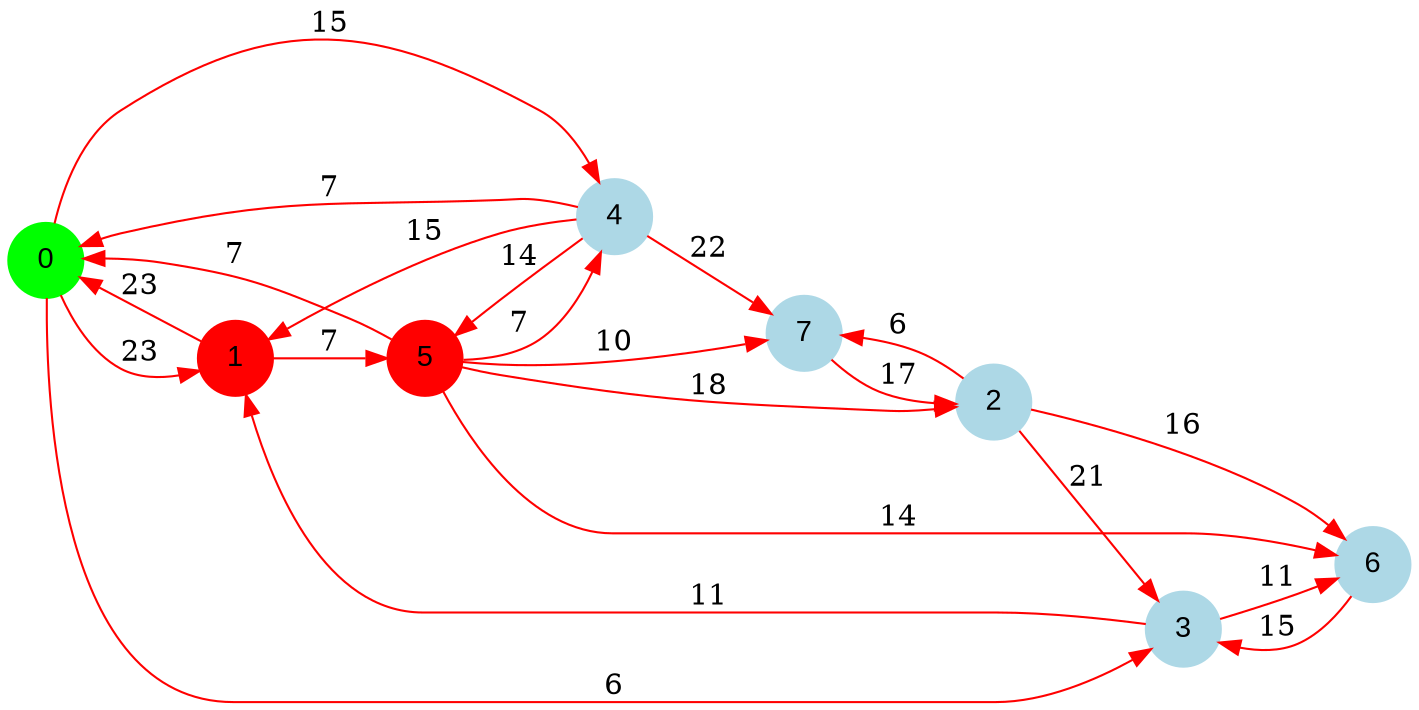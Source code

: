 digraph graphe {
rankdir = LR;
edge [color=red];
0 [fontname="Arial", shape = circle, color=green, style=filled];
1 [fontname="Arial", shape = circle, color=red, style=filled];
2 [fontname="Arial", shape = circle, color=lightblue, style=filled];
3 [fontname="Arial", shape = circle, color=lightblue, style=filled];
4 [fontname="Arial", shape = circle, color=lightblue, style=filled];
5 [fontname="Arial", shape = circle, color=red, style=filled];
6 [fontname="Arial", shape = circle, color=lightblue, style=filled];
7 [fontname="Arial", shape = circle, color=lightblue, style=filled];
	0 -> 1 [label = "23"];
	0 -> 3 [label = "6"];
	0 -> 4 [label = "15"];
	1 -> 0 [label = "23"];
	1 -> 5 [label = "7"];
	2 -> 3 [label = "21"];
	2 -> 6 [label = "16"];
	2 -> 7 [label = "6"];
	3 -> 1 [label = "11"];
	3 -> 6 [label = "11"];
	4 -> 0 [label = "7"];
	4 -> 1 [label = "15"];
	4 -> 5 [label = "14"];
	4 -> 7 [label = "22"];
	5 -> 0 [label = "7"];
	5 -> 2 [label = "18"];
	5 -> 4 [label = "7"];
	5 -> 6 [label = "14"];
	5 -> 7 [label = "10"];
	6 -> 3 [label = "15"];
	7 -> 2 [label = "17"];
}